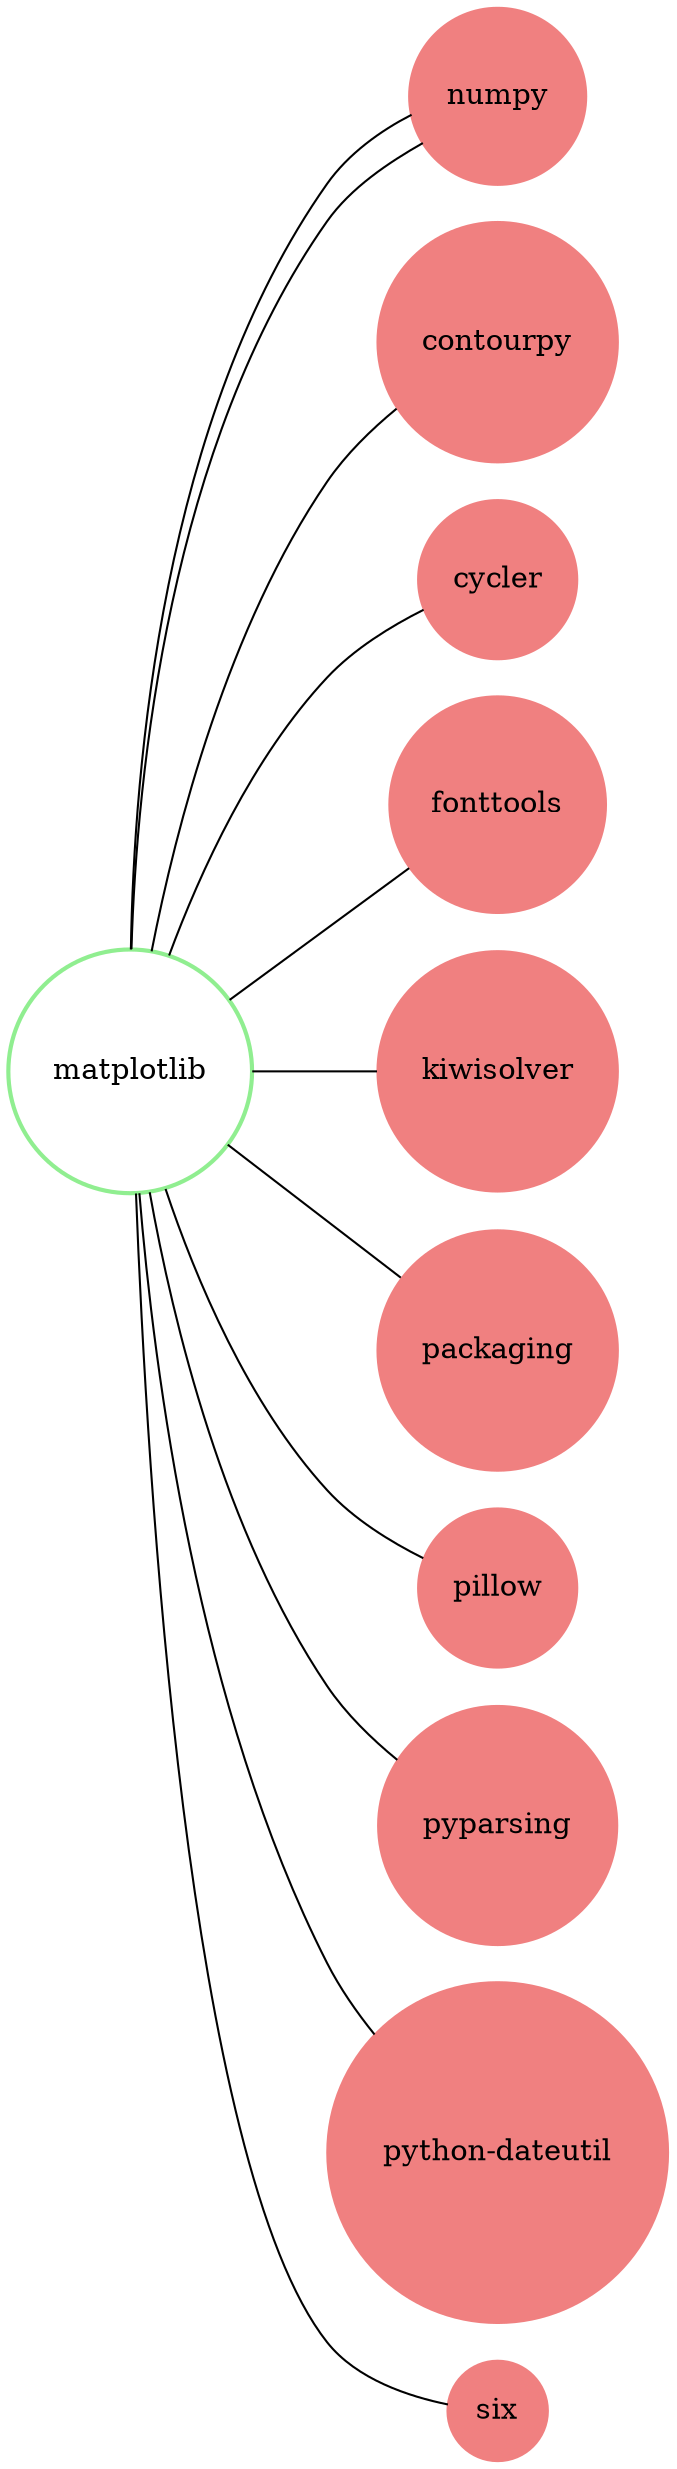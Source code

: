 digraph matplotlib_dependencies {
  graph [splines=true, overlap=false, rankdir=LR];
  node [shape=circle, style=filled, color=lightblue];
  "matplotlib" [style=bold, color=lightgreen];
  "matplotlib" -> "numpy" [dir=none];
  "numpy" [color=lightcoral];
  "matplotlib" -> "contourpy" [dir=none];
  "contourpy" [color=lightcoral];
  "matplotlib" -> "cycler" [dir=none];
  "cycler" [color=lightcoral];
  "matplotlib" -> "fonttools" [dir=none];
  "fonttools" [color=lightcoral];
  "matplotlib" -> "kiwisolver" [dir=none];
  "kiwisolver" [color=lightcoral];
  "matplotlib" -> "numpy" [dir=none];
  "numpy" [color=lightcoral];
  "matplotlib" -> "packaging" [dir=none];
  "packaging" [color=lightcoral];
  "matplotlib" -> "pillow" [dir=none];
  "pillow" [color=lightcoral];
  "matplotlib" -> "pyparsing" [dir=none];
  "pyparsing" [color=lightcoral];
  "matplotlib" -> "python-dateutil" [dir=none];
  "python-dateutil" [color=lightcoral];
  "matplotlib" -> "six" [dir=none];
  "six" [color=lightcoral];
}